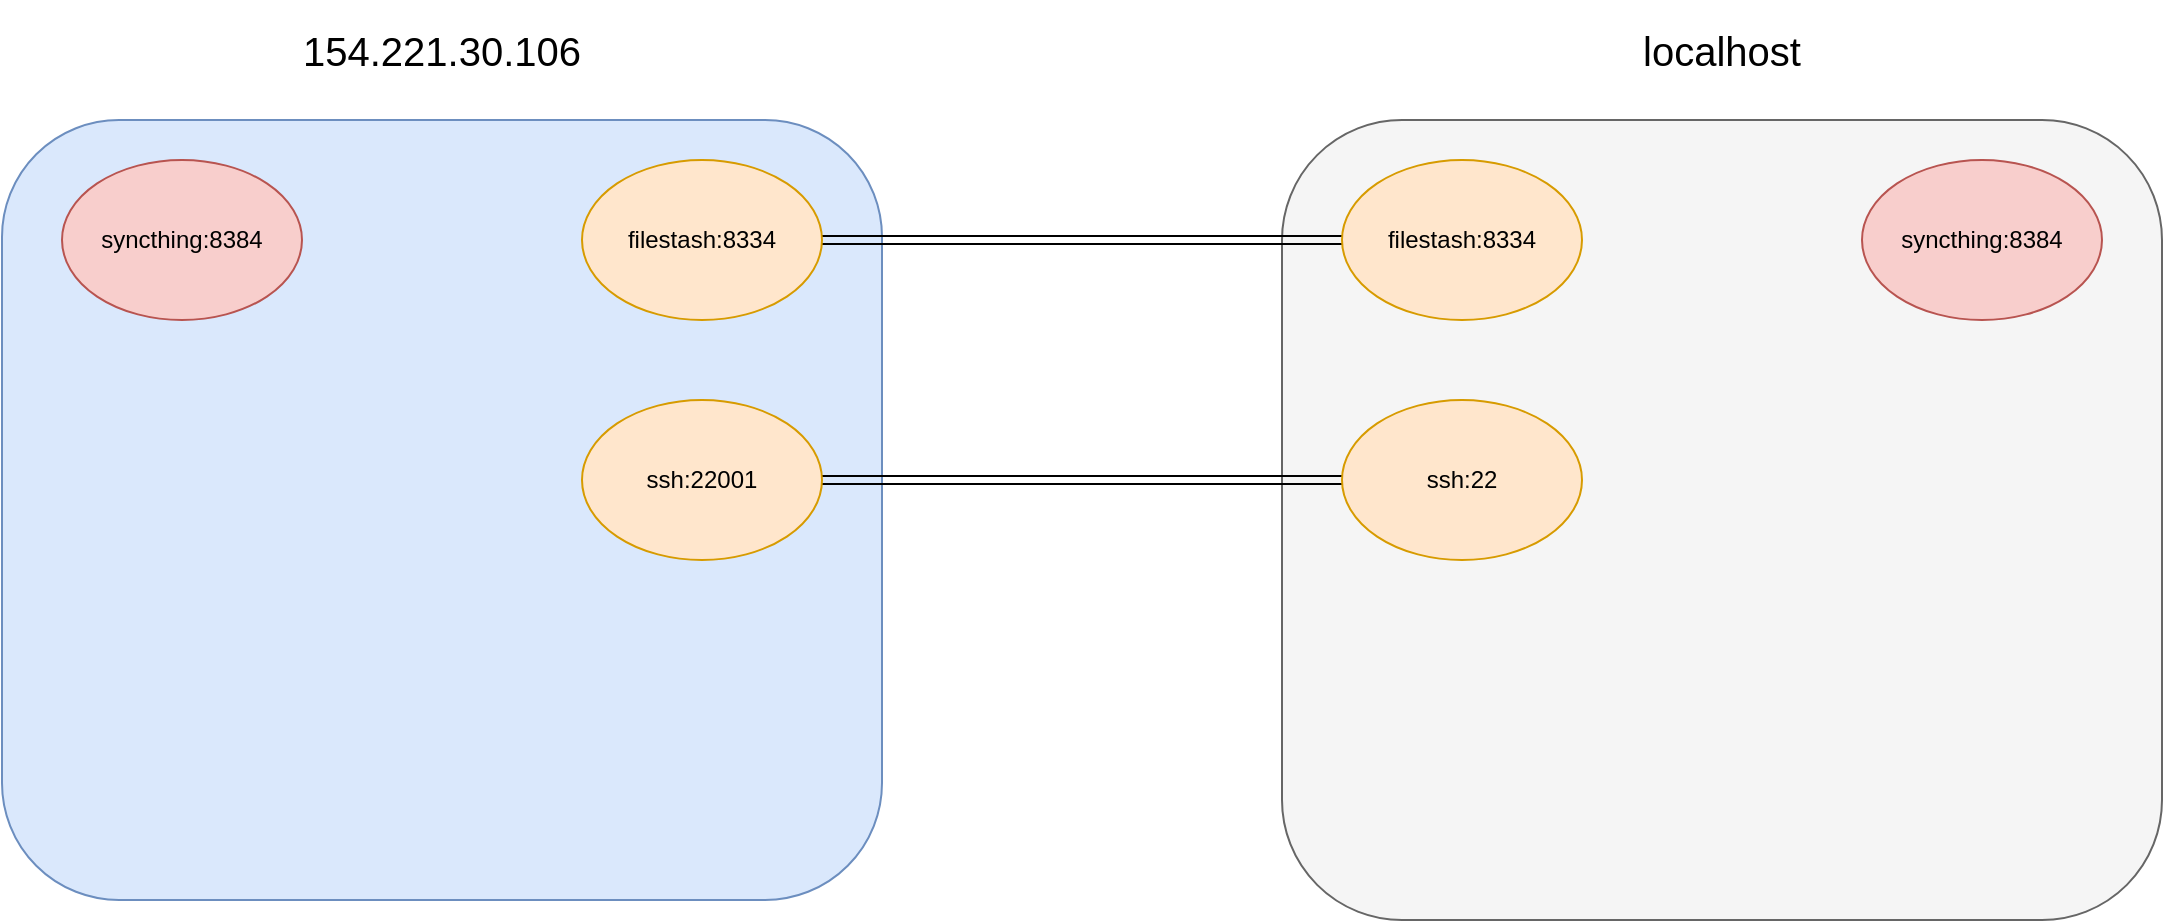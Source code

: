 <mxfile version="24.7.8">
  <diagram name="第 1 页" id="dpTXY2fJAkPe_KdnsqiX">
    <mxGraphModel dx="1253" dy="587" grid="1" gridSize="10" guides="1" tooltips="1" connect="1" arrows="1" fold="1" page="1" pageScale="1" pageWidth="1600" pageHeight="1200" math="0" shadow="0">
      <root>
        <mxCell id="0" />
        <mxCell id="1" parent="0" />
        <mxCell id="8utcnIzvaH1VI9BwOxpx-5" value="" style="rounded=1;whiteSpace=wrap;html=1;fontSize=18;verticalAlign=top;fillColor=#dae8fc;strokeColor=#6c8ebf;" parent="1" vertex="1">
          <mxGeometry x="400" y="480" width="440" height="390" as="geometry" />
        </mxCell>
        <mxCell id="8utcnIzvaH1VI9BwOxpx-6" value="154.221.30.106" style="text;html=1;align=center;verticalAlign=middle;whiteSpace=wrap;rounded=0;fontSize=20;" parent="1" vertex="1">
          <mxGeometry x="400" y="420" width="440" height="50" as="geometry" />
        </mxCell>
        <mxCell id="8utcnIzvaH1VI9BwOxpx-7" style="edgeStyle=orthogonalEdgeStyle;rounded=0;orthogonalLoop=1;jettySize=auto;html=1;exitX=0.5;exitY=1;exitDx=0;exitDy=0;" parent="1" source="8utcnIzvaH1VI9BwOxpx-6" target="8utcnIzvaH1VI9BwOxpx-6" edge="1">
          <mxGeometry relative="1" as="geometry" />
        </mxCell>
        <mxCell id="8utcnIzvaH1VI9BwOxpx-8" value="" style="rounded=1;whiteSpace=wrap;html=1;fontSize=18;verticalAlign=top;fillColor=#f5f5f5;strokeColor=#666666;fontColor=#333333;" parent="1" vertex="1">
          <mxGeometry x="1040" y="480" width="440" height="400" as="geometry" />
        </mxCell>
        <mxCell id="8utcnIzvaH1VI9BwOxpx-9" value="localhost" style="text;html=1;align=center;verticalAlign=middle;whiteSpace=wrap;rounded=0;fontSize=20;" parent="1" vertex="1">
          <mxGeometry x="1040" y="420" width="440" height="50" as="geometry" />
        </mxCell>
        <mxCell id="8utcnIzvaH1VI9BwOxpx-10" style="edgeStyle=orthogonalEdgeStyle;rounded=0;orthogonalLoop=1;jettySize=auto;html=1;exitX=0.5;exitY=1;exitDx=0;exitDy=0;" parent="1" source="8utcnIzvaH1VI9BwOxpx-9" target="8utcnIzvaH1VI9BwOxpx-9" edge="1">
          <mxGeometry relative="1" as="geometry" />
        </mxCell>
        <mxCell id="8utcnIzvaH1VI9BwOxpx-20" style="edgeStyle=orthogonalEdgeStyle;rounded=0;orthogonalLoop=1;jettySize=auto;html=1;exitX=1;exitY=0.5;exitDx=0;exitDy=0;shape=link;" parent="1" source="8utcnIzvaH1VI9BwOxpx-13" target="8utcnIzvaH1VI9BwOxpx-14" edge="1">
          <mxGeometry relative="1" as="geometry" />
        </mxCell>
        <mxCell id="8utcnIzvaH1VI9BwOxpx-13" value="filestash:8334" style="ellipse;whiteSpace=wrap;html=1;fillColor=#ffe6cc;strokeColor=#d79b00;" parent="1" vertex="1">
          <mxGeometry x="690" y="500" width="120" height="80" as="geometry" />
        </mxCell>
        <mxCell id="8utcnIzvaH1VI9BwOxpx-14" value="filestash:8334" style="ellipse;whiteSpace=wrap;html=1;fillColor=#ffe6cc;strokeColor=#d79b00;" parent="1" vertex="1">
          <mxGeometry x="1070" y="500" width="120" height="80" as="geometry" />
        </mxCell>
        <mxCell id="rTahVA2pRrpLmolh2r8z-1" style="edgeStyle=orthogonalEdgeStyle;rounded=0;orthogonalLoop=1;jettySize=auto;html=1;exitX=1;exitY=0.5;exitDx=0;exitDy=0;shape=link;" edge="1" parent="1" source="8utcnIzvaH1VI9BwOxpx-15" target="8utcnIzvaH1VI9BwOxpx-17">
          <mxGeometry relative="1" as="geometry" />
        </mxCell>
        <mxCell id="8utcnIzvaH1VI9BwOxpx-15" value="ssh:22001" style="ellipse;whiteSpace=wrap;html=1;fillColor=#ffe6cc;strokeColor=#d79b00;" parent="1" vertex="1">
          <mxGeometry x="690" y="620" width="120" height="80" as="geometry" />
        </mxCell>
        <mxCell id="8utcnIzvaH1VI9BwOxpx-17" value="ssh:22" style="ellipse;whiteSpace=wrap;html=1;fillColor=#ffe6cc;strokeColor=#d79b00;" parent="1" vertex="1">
          <mxGeometry x="1070" y="620" width="120" height="80" as="geometry" />
        </mxCell>
        <mxCell id="8utcnIzvaH1VI9BwOxpx-18" value="syncthing:8384" style="ellipse;whiteSpace=wrap;html=1;fillColor=#f8cecc;strokeColor=#b85450;" parent="1" vertex="1">
          <mxGeometry x="1330" y="500" width="120" height="80" as="geometry" />
        </mxCell>
        <mxCell id="rTahVA2pRrpLmolh2r8z-2" value="syncthing:8384" style="ellipse;whiteSpace=wrap;html=1;fillColor=#f8cecc;strokeColor=#b85450;" vertex="1" parent="1">
          <mxGeometry x="430" y="500" width="120" height="80" as="geometry" />
        </mxCell>
      </root>
    </mxGraphModel>
  </diagram>
</mxfile>
